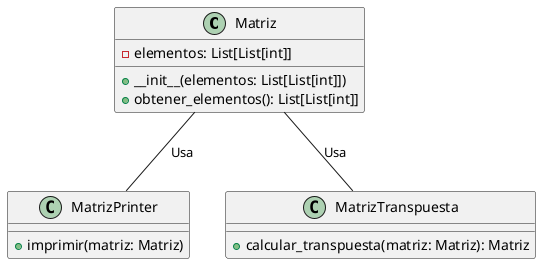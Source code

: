 @startuml
class Matriz {
  - elementos: List[List[int]]
  + __init__(elementos: List[List[int]])
  + obtener_elementos(): List[List[int]]
}

class MatrizPrinter {
  + imprimir(matriz: Matriz)
}

class MatrizTranspuesta {
  + calcular_transpuesta(matriz: Matriz): Matriz
}

Matriz -- MatrizPrinter: Usa
Matriz -- MatrizTranspuesta: Usa
@enduml